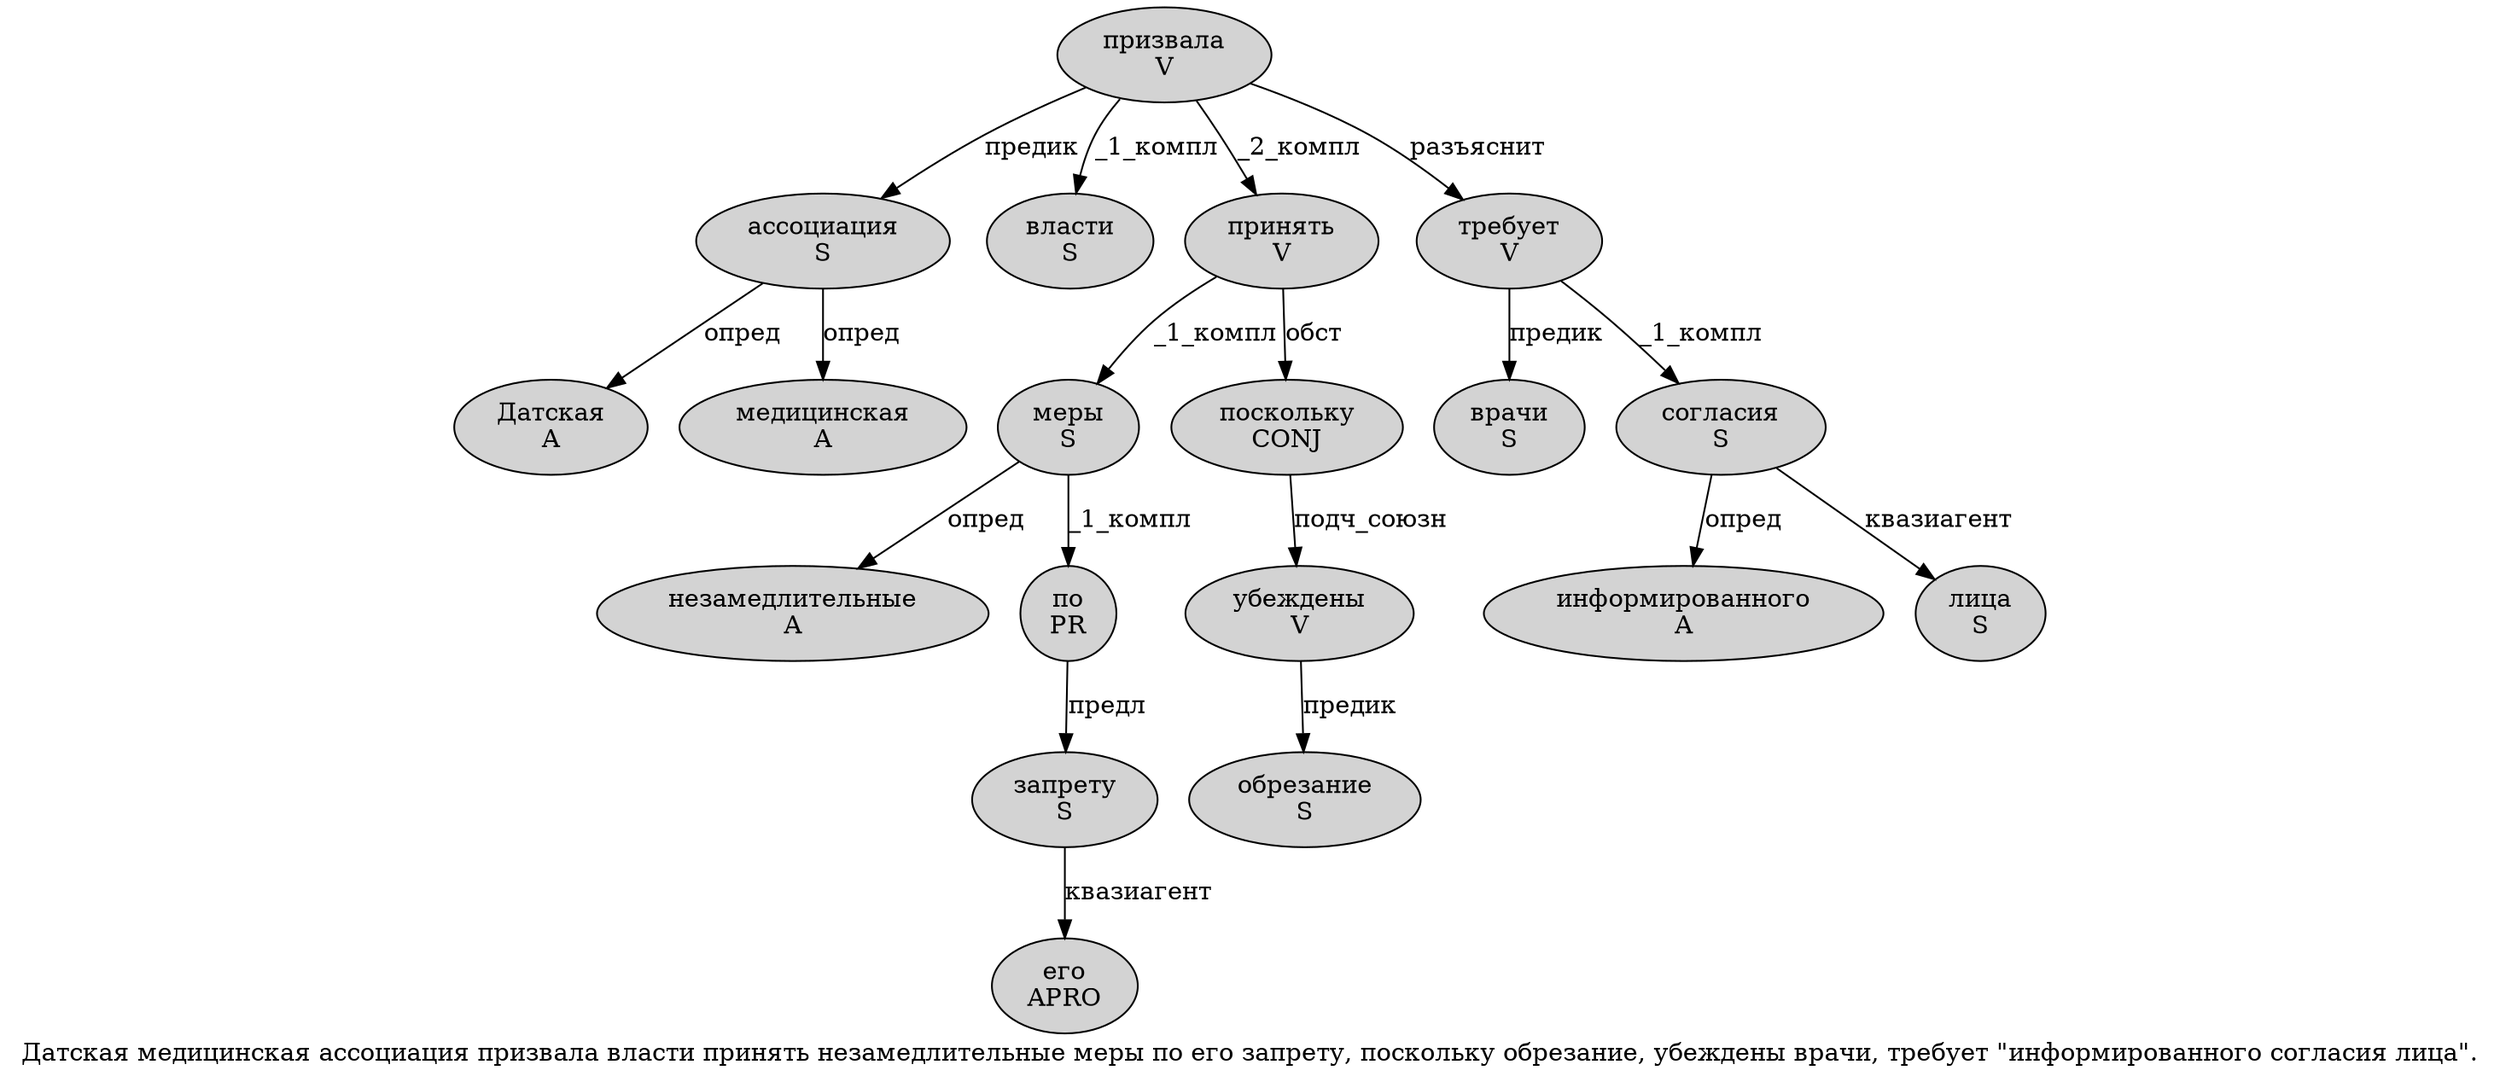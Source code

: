digraph SENTENCE_1400 {
	graph [label="Датская медицинская ассоциация призвала власти принять незамедлительные меры по его запрету, поскольку обрезание, убеждены врачи, требует \"информированного согласия лица\"."]
	node [style=filled]
		0 [label="Датская
A" color="" fillcolor=lightgray penwidth=1 shape=ellipse]
		1 [label="медицинская
A" color="" fillcolor=lightgray penwidth=1 shape=ellipse]
		2 [label="ассоциация
S" color="" fillcolor=lightgray penwidth=1 shape=ellipse]
		3 [label="призвала
V" color="" fillcolor=lightgray penwidth=1 shape=ellipse]
		4 [label="власти
S" color="" fillcolor=lightgray penwidth=1 shape=ellipse]
		5 [label="принять
V" color="" fillcolor=lightgray penwidth=1 shape=ellipse]
		6 [label="незамедлительные
A" color="" fillcolor=lightgray penwidth=1 shape=ellipse]
		7 [label="меры
S" color="" fillcolor=lightgray penwidth=1 shape=ellipse]
		8 [label="по
PR" color="" fillcolor=lightgray penwidth=1 shape=ellipse]
		9 [label="его
APRO" color="" fillcolor=lightgray penwidth=1 shape=ellipse]
		10 [label="запрету
S" color="" fillcolor=lightgray penwidth=1 shape=ellipse]
		12 [label="поскольку
CONJ" color="" fillcolor=lightgray penwidth=1 shape=ellipse]
		13 [label="обрезание
S" color="" fillcolor=lightgray penwidth=1 shape=ellipse]
		15 [label="убеждены
V" color="" fillcolor=lightgray penwidth=1 shape=ellipse]
		16 [label="врачи
S" color="" fillcolor=lightgray penwidth=1 shape=ellipse]
		18 [label="требует
V" color="" fillcolor=lightgray penwidth=1 shape=ellipse]
		20 [label="информированного
A" color="" fillcolor=lightgray penwidth=1 shape=ellipse]
		21 [label="согласия
S" color="" fillcolor=lightgray penwidth=1 shape=ellipse]
		22 [label="лица
S" color="" fillcolor=lightgray penwidth=1 shape=ellipse]
			8 -> 10 [label="предл"]
			15 -> 13 [label="предик"]
			5 -> 7 [label="_1_компл"]
			5 -> 12 [label="обст"]
			18 -> 16 [label="предик"]
			18 -> 21 [label="_1_компл"]
			21 -> 20 [label="опред"]
			21 -> 22 [label="квазиагент"]
			7 -> 6 [label="опред"]
			7 -> 8 [label="_1_компл"]
			12 -> 15 [label="подч_союзн"]
			3 -> 2 [label="предик"]
			3 -> 4 [label="_1_компл"]
			3 -> 5 [label="_2_компл"]
			3 -> 18 [label="разъяснит"]
			2 -> 0 [label="опред"]
			2 -> 1 [label="опред"]
			10 -> 9 [label="квазиагент"]
}